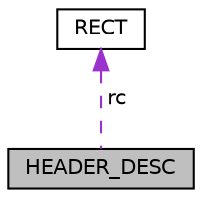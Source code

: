 digraph "HEADER_DESC"
{
 // LATEX_PDF_SIZE
  edge [fontname="Helvetica",fontsize="10",labelfontname="Helvetica",labelfontsize="10"];
  node [fontname="Helvetica",fontsize="10",shape=record];
  Node1 [label="HEADER_DESC",height=0.2,width=0.4,color="black", fillcolor="grey75", style="filled", fontcolor="black",tooltip="UI header definition."];
  Node2 -> Node1 [dir="back",color="darkorchid3",fontsize="10",style="dashed",label=" rc" ,fontname="Helvetica"];
  Node2 [label="RECT",height=0.2,width=0.4,color="black", fillcolor="white", style="filled",URL="$group___g_u_i.html#struct_r_e_c_t",tooltip="Rectangle region."];
}
